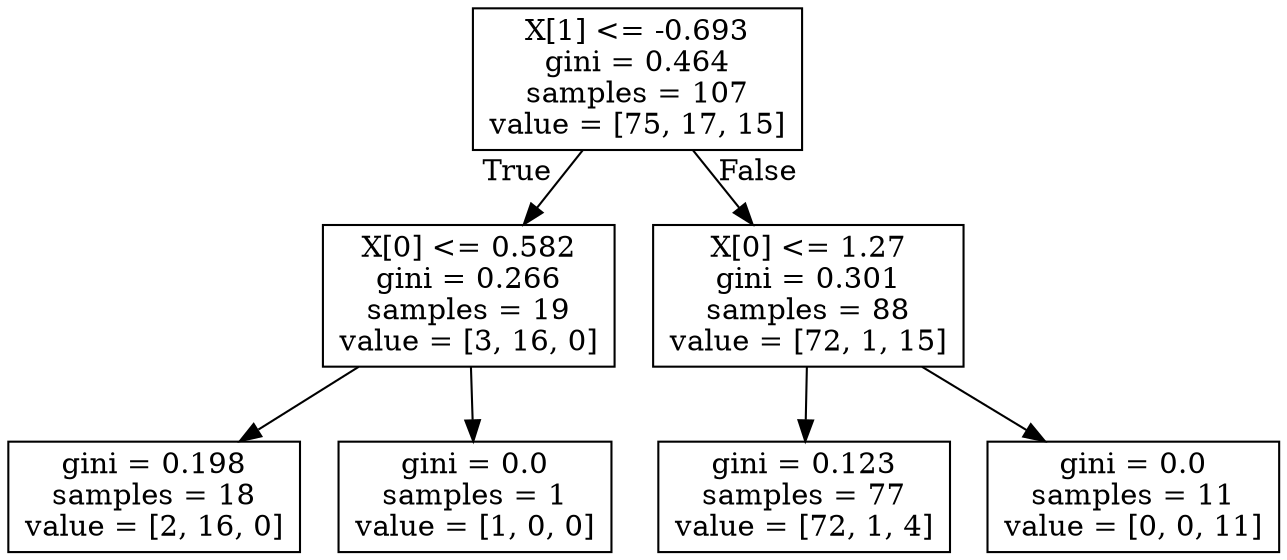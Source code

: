digraph Tree {
node [shape=box] ;
0 [label="X[1] <= -0.693\ngini = 0.464\nsamples = 107\nvalue = [75, 17, 15]"] ;
1 [label="X[0] <= 0.582\ngini = 0.266\nsamples = 19\nvalue = [3, 16, 0]"] ;
0 -> 1 [labeldistance=2.5, labelangle=45, headlabel="True"] ;
2 [label="gini = 0.198\nsamples = 18\nvalue = [2, 16, 0]"] ;
1 -> 2 ;
3 [label="gini = 0.0\nsamples = 1\nvalue = [1, 0, 0]"] ;
1 -> 3 ;
4 [label="X[0] <= 1.27\ngini = 0.301\nsamples = 88\nvalue = [72, 1, 15]"] ;
0 -> 4 [labeldistance=2.5, labelangle=-45, headlabel="False"] ;
5 [label="gini = 0.123\nsamples = 77\nvalue = [72, 1, 4]"] ;
4 -> 5 ;
6 [label="gini = 0.0\nsamples = 11\nvalue = [0, 0, 11]"] ;
4 -> 6 ;
}